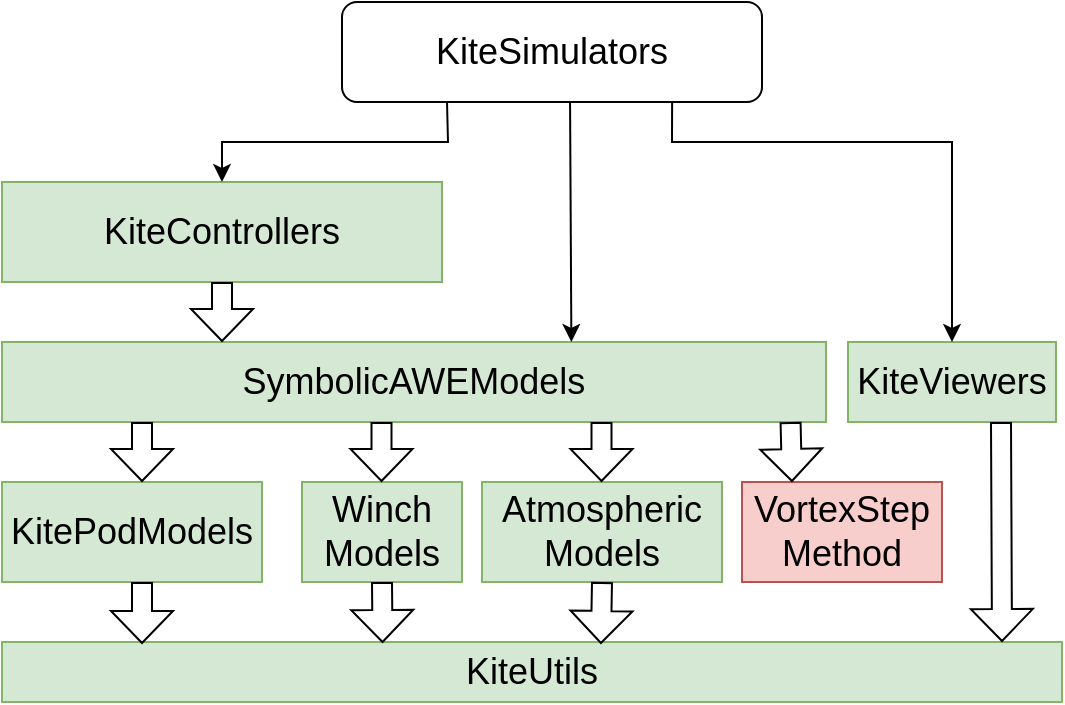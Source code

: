 <mxfile version="24.7.8">
  <diagram name="Page-1" id="Y8P_ToEHPjoud8pdxcnv">
    <mxGraphModel dx="1386" dy="838" grid="1" gridSize="10" guides="1" tooltips="1" connect="1" arrows="1" fold="1" page="1" pageScale="1" pageWidth="1169" pageHeight="827" math="0" shadow="0">
      <root>
        <mxCell id="0" />
        <mxCell id="1" parent="0" />
        <mxCell id="N4C-Un-x5EWSpbtfsNaI-2" value="KiteSimulators" style="rounded=1;whiteSpace=wrap;html=1;fontSize=18;" parent="1" vertex="1">
          <mxGeometry x="410" y="200" width="210" height="50" as="geometry" />
        </mxCell>
        <mxCell id="N4C-Un-x5EWSpbtfsNaI-3" value="KiteControllers" style="rounded=0;whiteSpace=wrap;html=1;fontSize=18;fillColor=#d5e8d4;strokeColor=#82b366;" parent="1" vertex="1">
          <mxGeometry x="240" y="290" width="220" height="50" as="geometry" />
        </mxCell>
        <mxCell id="N4C-Un-x5EWSpbtfsNaI-4" value="SymbolicAWEModels" style="rounded=0;whiteSpace=wrap;html=1;fontSize=18;fillColor=#d5e8d4;strokeColor=#82b366;" parent="1" vertex="1">
          <mxGeometry x="240" y="370" width="412" height="40" as="geometry" />
        </mxCell>
        <mxCell id="N4C-Un-x5EWSpbtfsNaI-5" value="&lt;font style=&quot;font-size: 18px;&quot;&gt;KiteViewers&lt;/font&gt;" style="rounded=0;whiteSpace=wrap;html=1;fillColor=#d5e8d4;strokeColor=#82b366;" parent="1" vertex="1">
          <mxGeometry x="663" y="370" width="104" height="40" as="geometry" />
        </mxCell>
        <mxCell id="N4C-Un-x5EWSpbtfsNaI-6" value="KitePodModels" style="rounded=0;whiteSpace=wrap;html=1;fontSize=18;fillColor=#d5e8d4;strokeColor=#82b366;" parent="1" vertex="1">
          <mxGeometry x="240" y="440" width="130" height="50" as="geometry" />
        </mxCell>
        <mxCell id="N4C-Un-x5EWSpbtfsNaI-7" value="Winch&lt;br&gt;Models" style="rounded=0;whiteSpace=wrap;html=1;fontSize=18;fillColor=#d5e8d4;strokeColor=#82b366;" parent="1" vertex="1">
          <mxGeometry x="390" y="440" width="80" height="50" as="geometry" />
        </mxCell>
        <mxCell id="N4C-Un-x5EWSpbtfsNaI-8" value="Atmospheric&lt;br style=&quot;font-size: 18px;&quot;&gt;Models" style="rounded=0;whiteSpace=wrap;html=1;fontSize=18;fillColor=#d5e8d4;strokeColor=#82b366;" parent="1" vertex="1">
          <mxGeometry x="480" y="440" width="120" height="50" as="geometry" />
        </mxCell>
        <mxCell id="N4C-Un-x5EWSpbtfsNaI-9" value="KiteUtils" style="rounded=0;whiteSpace=wrap;html=1;fontSize=18;fillColor=#d5e8d4;strokeColor=#82b366;" parent="1" vertex="1">
          <mxGeometry x="240" y="520" width="530" height="30" as="geometry" />
        </mxCell>
        <mxCell id="N4C-Un-x5EWSpbtfsNaI-10" value="VortexStep&lt;br&gt;Method" style="rounded=0;whiteSpace=wrap;html=1;fontSize=18;fillColor=#f8cecc;strokeColor=#b85450;" parent="1" vertex="1">
          <mxGeometry x="610" y="440" width="100" height="50" as="geometry" />
        </mxCell>
        <mxCell id="N4C-Un-x5EWSpbtfsNaI-11" value="" style="shape=flexArrow;endArrow=classic;html=1;rounded=0;exitX=0.75;exitY=1;exitDx=0;exitDy=0;endSize=5;" parent="1" edge="1">
          <mxGeometry width="50" height="50" relative="1" as="geometry">
            <mxPoint x="739.5" y="410" as="sourcePoint" />
            <mxPoint x="740" y="520" as="targetPoint" />
          </mxGeometry>
        </mxCell>
        <mxCell id="N4C-Un-x5EWSpbtfsNaI-14" value="" style="shape=flexArrow;endArrow=classic;html=1;rounded=0;exitX=0.5;exitY=1;exitDx=0;exitDy=0;entryX=0.565;entryY=0.033;entryDx=0;entryDy=0;entryPerimeter=0;endSize=5;" parent="1" source="N4C-Un-x5EWSpbtfsNaI-8" target="N4C-Un-x5EWSpbtfsNaI-9" edge="1">
          <mxGeometry width="50" height="50" relative="1" as="geometry">
            <mxPoint x="515" y="620" as="sourcePoint" />
            <mxPoint x="550" y="520" as="targetPoint" />
          </mxGeometry>
        </mxCell>
        <mxCell id="N4C-Un-x5EWSpbtfsNaI-15" value="" style="shape=flexArrow;endArrow=classic;html=1;rounded=0;exitX=0.5;exitY=1;exitDx=0;exitDy=0;entryX=0.359;entryY=0.017;entryDx=0;entryDy=0;entryPerimeter=0;endSize=5;" parent="1" source="N4C-Un-x5EWSpbtfsNaI-7" target="N4C-Un-x5EWSpbtfsNaI-9" edge="1">
          <mxGeometry width="50" height="50" relative="1" as="geometry">
            <mxPoint x="480" y="620" as="sourcePoint" />
            <mxPoint x="530" y="570" as="targetPoint" />
          </mxGeometry>
        </mxCell>
        <mxCell id="N4C-Un-x5EWSpbtfsNaI-16" value="" style="shape=flexArrow;endArrow=classic;html=1;rounded=0;entryX=0.25;entryY=0;entryDx=0;entryDy=0;exitX=0.957;exitY=1;exitDx=0;exitDy=0;exitPerimeter=0;endSize=5;" parent="1" source="N4C-Un-x5EWSpbtfsNaI-4" target="N4C-Un-x5EWSpbtfsNaI-10" edge="1">
          <mxGeometry width="50" height="50" relative="1" as="geometry">
            <mxPoint x="630" y="411" as="sourcePoint" />
            <mxPoint x="620" y="400" as="targetPoint" />
          </mxGeometry>
        </mxCell>
        <mxCell id="N4C-Un-x5EWSpbtfsNaI-17" value="" style="endArrow=classic;html=1;rounded=0;exitX=0.786;exitY=1;exitDx=0;exitDy=0;exitPerimeter=0;entryX=0.5;entryY=0;entryDx=0;entryDy=0;" parent="1" source="N4C-Un-x5EWSpbtfsNaI-2" target="N4C-Un-x5EWSpbtfsNaI-5" edge="1">
          <mxGeometry width="50" height="50" relative="1" as="geometry">
            <mxPoint x="560" y="450" as="sourcePoint" />
            <mxPoint x="610" y="400" as="targetPoint" />
            <Array as="points">
              <mxPoint x="575" y="270" />
              <mxPoint x="715" y="270" />
            </Array>
          </mxGeometry>
        </mxCell>
        <mxCell id="N4C-Un-x5EWSpbtfsNaI-18" value="" style="endArrow=classic;html=1;rounded=0;exitX=0.543;exitY=1.01;exitDx=0;exitDy=0;exitPerimeter=0;entryX=0.691;entryY=0;entryDx=0;entryDy=0;entryPerimeter=0;" parent="1" source="N4C-Un-x5EWSpbtfsNaI-2" target="N4C-Un-x5EWSpbtfsNaI-4" edge="1">
          <mxGeometry width="50" height="50" relative="1" as="geometry">
            <mxPoint x="560" y="450" as="sourcePoint" />
            <mxPoint x="523" y="370" as="targetPoint" />
          </mxGeometry>
        </mxCell>
        <mxCell id="uQSQgJfefN-RtMgLlMw3-1" value="" style="endArrow=classic;html=1;rounded=0;entryX=0.5;entryY=0;entryDx=0;entryDy=0;exitX=0.25;exitY=1;exitDx=0;exitDy=0;" edge="1" parent="1" source="N4C-Un-x5EWSpbtfsNaI-2" target="N4C-Un-x5EWSpbtfsNaI-3">
          <mxGeometry width="50" height="50" relative="1" as="geometry">
            <mxPoint x="560" y="460" as="sourcePoint" />
            <mxPoint x="610" y="410" as="targetPoint" />
            <Array as="points">
              <mxPoint x="463" y="270" />
              <mxPoint x="350" y="270" />
            </Array>
          </mxGeometry>
        </mxCell>
        <mxCell id="uQSQgJfefN-RtMgLlMw3-2" value="" style="shape=flexArrow;endArrow=classic;html=1;rounded=0;exitX=0.5;exitY=1;exitDx=0;exitDy=0;endSize=5;" edge="1" parent="1" source="N4C-Un-x5EWSpbtfsNaI-3">
          <mxGeometry width="50" height="50" relative="1" as="geometry">
            <mxPoint x="560" y="460" as="sourcePoint" />
            <mxPoint x="350" y="370" as="targetPoint" />
          </mxGeometry>
        </mxCell>
        <mxCell id="uQSQgJfefN-RtMgLlMw3-3" value="" style="shape=flexArrow;endArrow=classic;html=1;rounded=0;exitX=0.5;exitY=1;exitDx=0;exitDy=0;endSize=5;" edge="1" parent="1">
          <mxGeometry width="50" height="50" relative="1" as="geometry">
            <mxPoint x="310" y="410" as="sourcePoint" />
            <mxPoint x="310" y="440" as="targetPoint" />
          </mxGeometry>
        </mxCell>
        <mxCell id="uQSQgJfefN-RtMgLlMw3-4" value="" style="shape=flexArrow;endArrow=classic;html=1;rounded=0;exitX=0.5;exitY=1;exitDx=0;exitDy=0;endSize=5;" edge="1" parent="1">
          <mxGeometry width="50" height="50" relative="1" as="geometry">
            <mxPoint x="429.75" y="410" as="sourcePoint" />
            <mxPoint x="429.75" y="440" as="targetPoint" />
          </mxGeometry>
        </mxCell>
        <mxCell id="uQSQgJfefN-RtMgLlMw3-5" value="" style="shape=flexArrow;endArrow=classic;html=1;rounded=0;exitX=0.5;exitY=1;exitDx=0;exitDy=0;endSize=5;" edge="1" parent="1">
          <mxGeometry width="50" height="50" relative="1" as="geometry">
            <mxPoint x="539.75" y="410" as="sourcePoint" />
            <mxPoint x="539.75" y="440" as="targetPoint" />
          </mxGeometry>
        </mxCell>
        <mxCell id="uQSQgJfefN-RtMgLlMw3-6" value="" style="shape=flexArrow;endArrow=classic;html=1;rounded=0;exitX=0.5;exitY=1;exitDx=0;exitDy=0;entryX=0.359;entryY=0.017;entryDx=0;entryDy=0;entryPerimeter=0;endSize=5;" edge="1" parent="1">
          <mxGeometry width="50" height="50" relative="1" as="geometry">
            <mxPoint x="310" y="490" as="sourcePoint" />
            <mxPoint x="310" y="521" as="targetPoint" />
          </mxGeometry>
        </mxCell>
      </root>
    </mxGraphModel>
  </diagram>
</mxfile>
